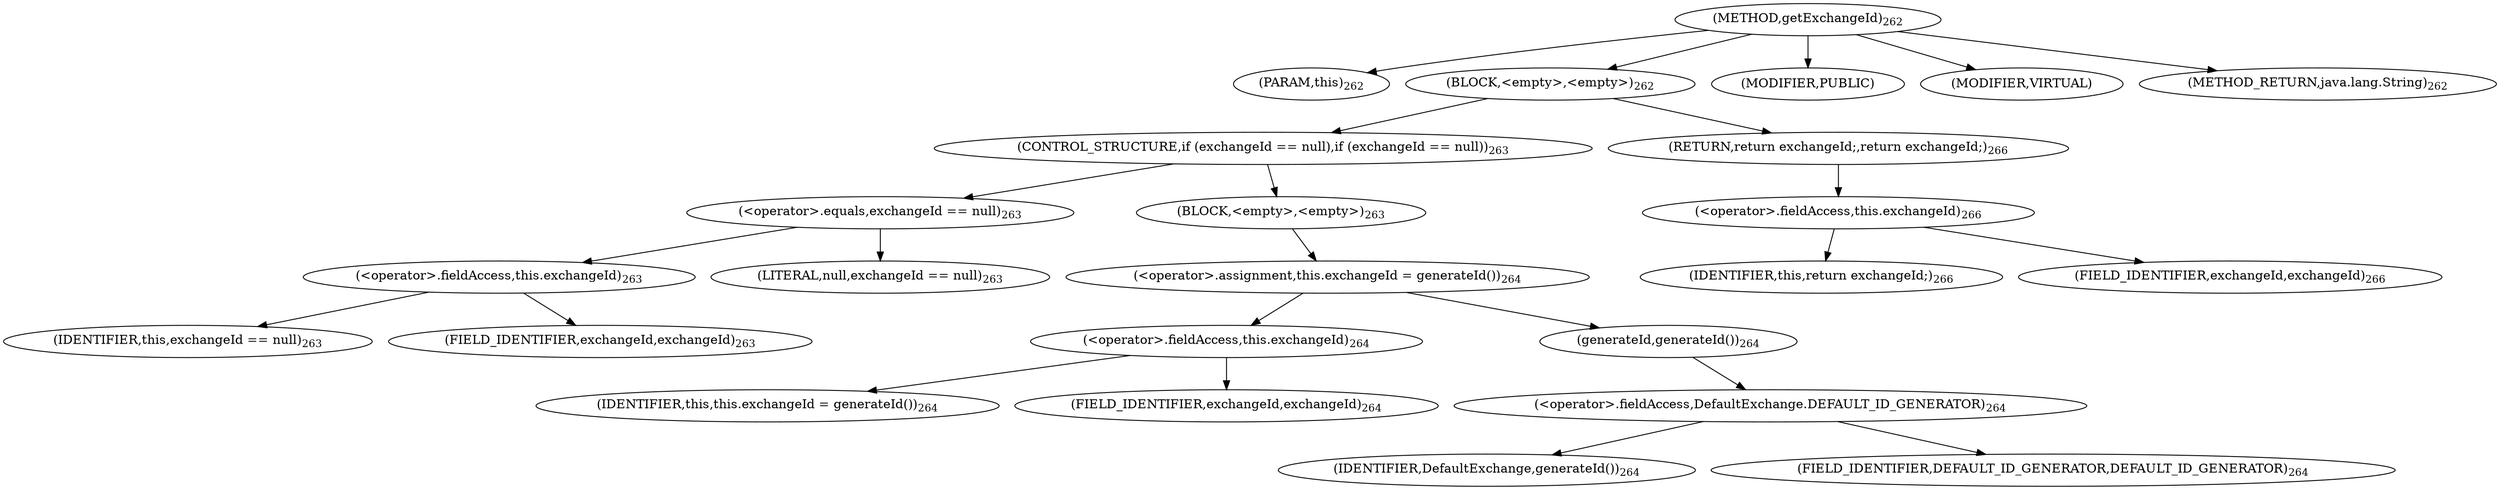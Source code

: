 digraph "getExchangeId" {  
"781" [label = <(METHOD,getExchangeId)<SUB>262</SUB>> ]
"782" [label = <(PARAM,this)<SUB>262</SUB>> ]
"783" [label = <(BLOCK,&lt;empty&gt;,&lt;empty&gt;)<SUB>262</SUB>> ]
"784" [label = <(CONTROL_STRUCTURE,if (exchangeId == null),if (exchangeId == null))<SUB>263</SUB>> ]
"785" [label = <(&lt;operator&gt;.equals,exchangeId == null)<SUB>263</SUB>> ]
"786" [label = <(&lt;operator&gt;.fieldAccess,this.exchangeId)<SUB>263</SUB>> ]
"787" [label = <(IDENTIFIER,this,exchangeId == null)<SUB>263</SUB>> ]
"788" [label = <(FIELD_IDENTIFIER,exchangeId,exchangeId)<SUB>263</SUB>> ]
"789" [label = <(LITERAL,null,exchangeId == null)<SUB>263</SUB>> ]
"790" [label = <(BLOCK,&lt;empty&gt;,&lt;empty&gt;)<SUB>263</SUB>> ]
"791" [label = <(&lt;operator&gt;.assignment,this.exchangeId = generateId())<SUB>264</SUB>> ]
"792" [label = <(&lt;operator&gt;.fieldAccess,this.exchangeId)<SUB>264</SUB>> ]
"793" [label = <(IDENTIFIER,this,this.exchangeId = generateId())<SUB>264</SUB>> ]
"794" [label = <(FIELD_IDENTIFIER,exchangeId,exchangeId)<SUB>264</SUB>> ]
"795" [label = <(generateId,generateId())<SUB>264</SUB>> ]
"796" [label = <(&lt;operator&gt;.fieldAccess,DefaultExchange.DEFAULT_ID_GENERATOR)<SUB>264</SUB>> ]
"797" [label = <(IDENTIFIER,DefaultExchange,generateId())<SUB>264</SUB>> ]
"798" [label = <(FIELD_IDENTIFIER,DEFAULT_ID_GENERATOR,DEFAULT_ID_GENERATOR)<SUB>264</SUB>> ]
"799" [label = <(RETURN,return exchangeId;,return exchangeId;)<SUB>266</SUB>> ]
"800" [label = <(&lt;operator&gt;.fieldAccess,this.exchangeId)<SUB>266</SUB>> ]
"801" [label = <(IDENTIFIER,this,return exchangeId;)<SUB>266</SUB>> ]
"802" [label = <(FIELD_IDENTIFIER,exchangeId,exchangeId)<SUB>266</SUB>> ]
"803" [label = <(MODIFIER,PUBLIC)> ]
"804" [label = <(MODIFIER,VIRTUAL)> ]
"805" [label = <(METHOD_RETURN,java.lang.String)<SUB>262</SUB>> ]
  "781" -> "782" 
  "781" -> "783" 
  "781" -> "803" 
  "781" -> "804" 
  "781" -> "805" 
  "783" -> "784" 
  "783" -> "799" 
  "784" -> "785" 
  "784" -> "790" 
  "785" -> "786" 
  "785" -> "789" 
  "786" -> "787" 
  "786" -> "788" 
  "790" -> "791" 
  "791" -> "792" 
  "791" -> "795" 
  "792" -> "793" 
  "792" -> "794" 
  "795" -> "796" 
  "796" -> "797" 
  "796" -> "798" 
  "799" -> "800" 
  "800" -> "801" 
  "800" -> "802" 
}
